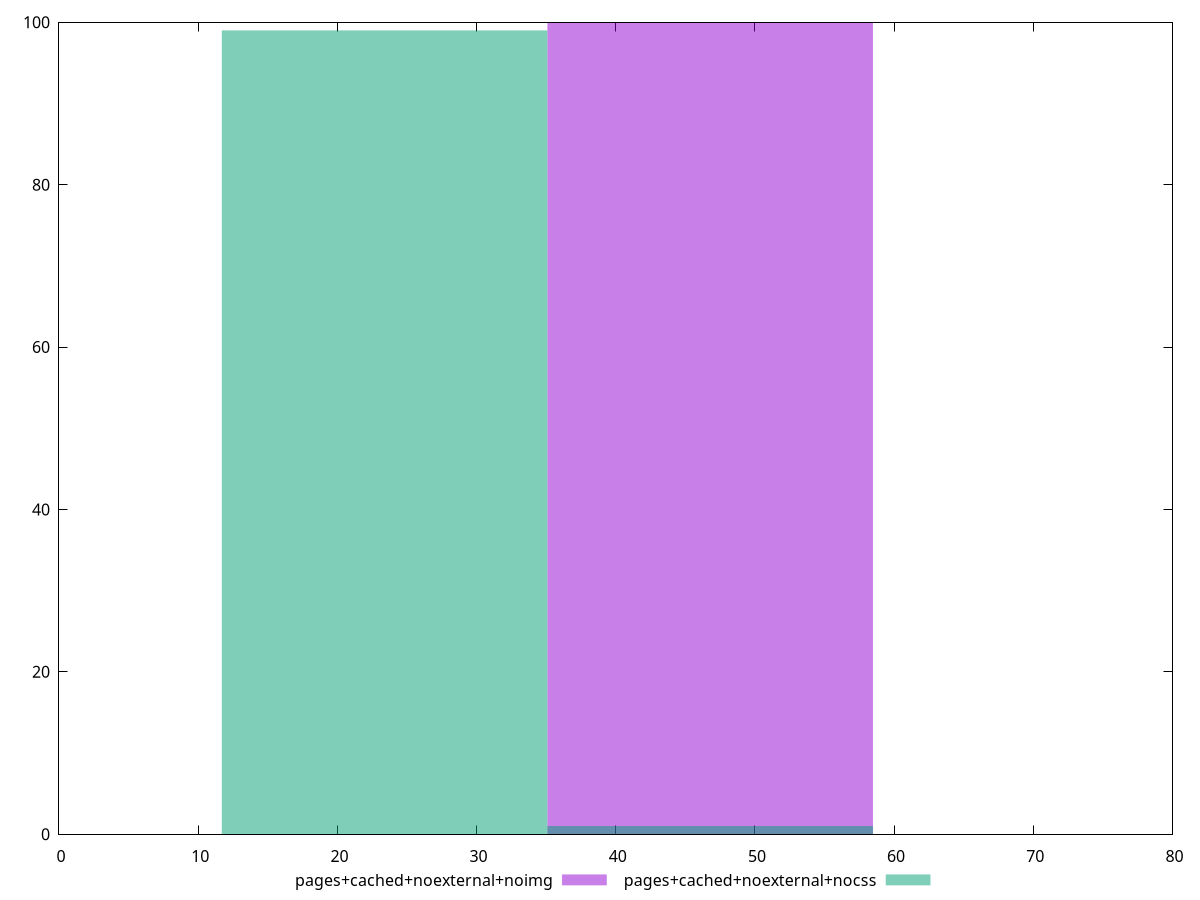 reset
set terminal svg size 640, 500 enhanced background rgb 'white'
set output "report_00007_2020-12-11T15:55:29.892Z/bootup-time/comparison/histogram/8_vs_9.svg"

$pagesCachedNoexternalNoimg <<EOF
46.7834652173669 100
EOF

$pagesCachedNoexternalNocss <<EOF
23.39173260868345 99
46.7834652173669 1
EOF

set key outside below
set boxwidth 23.39173260868345
set yrange [0:100]
set style fill transparent solid 0.5 noborder

plot \
  $pagesCachedNoexternalNoimg title "pages+cached+noexternal+noimg" with boxes, \
  $pagesCachedNoexternalNocss title "pages+cached+noexternal+nocss" with boxes, \


reset